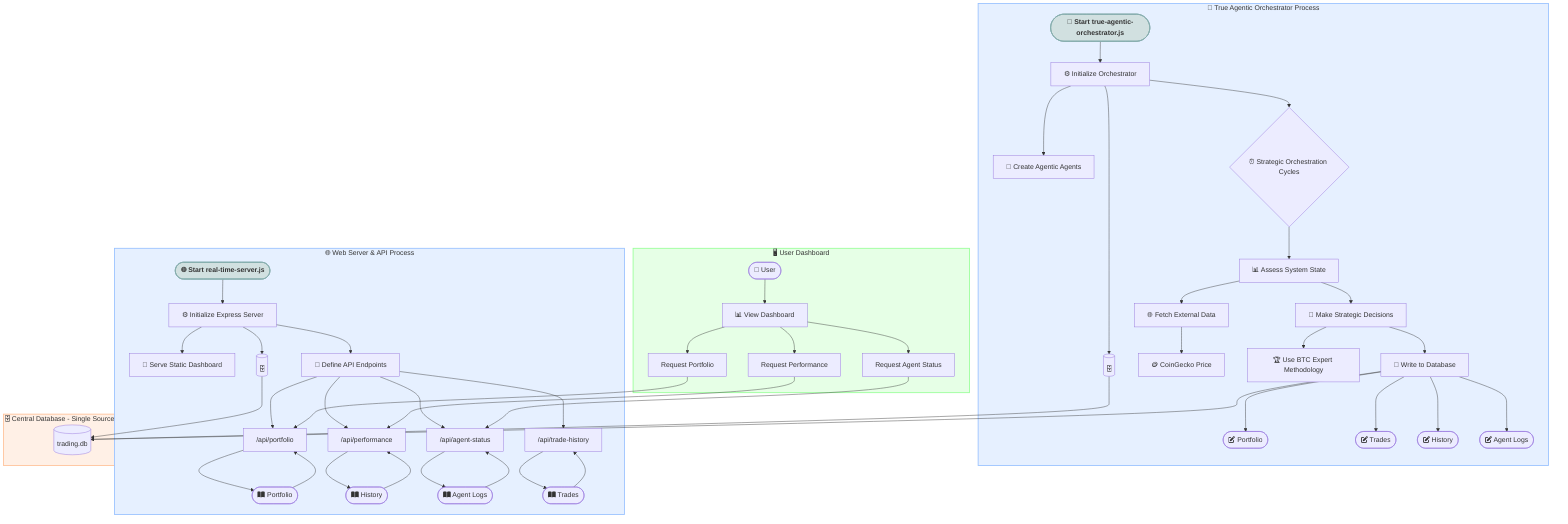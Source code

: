 graph TD
    subgraph Orchestrator["🧠 True Agentic Orchestrator Process"]
        direction LR
        OrchestratorStart([🚀 Start true-agentic-orchestrator.js]) --> OrchestratorInit[⚙️ Initialize Orchestrator]
        OrchestratorInit --> AgentCreation[🤖 Create Agentic Agents]
        OrchestratorInit --> DBConnect1[(🗄️)]
        
        OrchestratorInit --> StrategicCycles{⏰ Strategic Orchestration Cycles}
        StrategicCycles --> AssessState[📊 Assess System State]
        AssessState --> ExternalAPIs[🌐 Fetch External Data]
        ExternalAPIs --> CoinGecko[🪙 CoinGecko Price]
        
        AssessState --> MakeDecisions[🧠 Make Strategic Decisions]
        MakeDecisions --> ExpertMethodology[🏆 Use BTC Expert Methodology]
        MakeDecisions --> LogToDB[📝 Write to Database]
        
        LogToDB --> DB_Portfolio_Write([fa:fa-edit Portfolio])
        LogToDB --> DB_Trades_Write([fa:fa-edit Trades])
        LogToDB --> DB_History_Write([fa:fa-edit History])
        LogToDB --> DB_Logs_Write([fa:fa-edit Agent Logs])
    end

    subgraph Server["🌐 Web Server & API Process"]
        direction LR
        ServerStart([🌐 Start real-time-server.js]) --> ExpressInit[⚙️ Initialize Express Server]
        ExpressInit --> StaticServing[📁 Serve Static Dashboard]
        ExpressInit --> APIEndpoints[🔌 Define API Endpoints]
        ExpressInit --> DBConnect2[(🗄️)]

        APIEndpoints --> API_Portfolio["/api/portfolio"]
        APIEndpoints --> API_Performance["/api/performance"]
        APIEndpoints --> API_AgentStatus["/api/agent-status"]
        APIEndpoints --> API_TradeHistory["/api/trade-history"]
        
        API_Portfolio --> DB_Portfolio_Read([fa:fa-book-open Portfolio])
        API_Performance --> DB_History_Read([fa:fa-book-open History])
        API_AgentStatus --> DB_Logs_Read([fa:fa-book-open Agent Logs])
        API_TradeHistory --> DB_Trades_Read([fa:fa-book-open Trades])
    end

    subgraph DB["🗄️ Central Database - Single Source of Truth"]
        direction TB
        Database[(trading.db)]
    end
    
    subgraph UI["🖥️ User Dashboard"]
        direction TB
        User([👤 User]) --> Dashboard[📊 View Dashboard]
        Dashboard --> Call_API_Portfolio["Request Portfolio"]
        Dashboard --> Call_API_Performance["Request Performance"]
        Dashboard --> Call_API_AgentStatus["Request Agent Status"]
    end

    %% Connections
    DBConnect1 --> Database
    DBConnect2 --> Database
    
    LogToDB --> Database
    
    DB_Portfolio_Read --> API_Portfolio
    DB_History_Read --> API_Performance
    DB_Logs_Read --> API_AgentStatus
    DB_Trades_Read --> API_TradeHistory

    Call_API_Portfolio --> API_Portfolio
    Call_API_Performance --> API_Performance
    Call_API_AgentStatus --> API_AgentStatus

    %% Styling
    classDef process fill:#e6f0ff,stroke:#99c2ff,stroke-width:2px
    classDef database fill:#fff0e6,stroke:#ffc299,stroke-width:2px
    classDef user fill:#e6ffe6,stroke:#99ff99,stroke-width:2px
    classDef entry fill:#d1e0e0,stroke:#85adad,stroke-width:2px,font-weight:bold

    class OrchestratorStart,ServerStart entry
    class Orchestrator process
    class Server process
    class DB database
    class UI user
